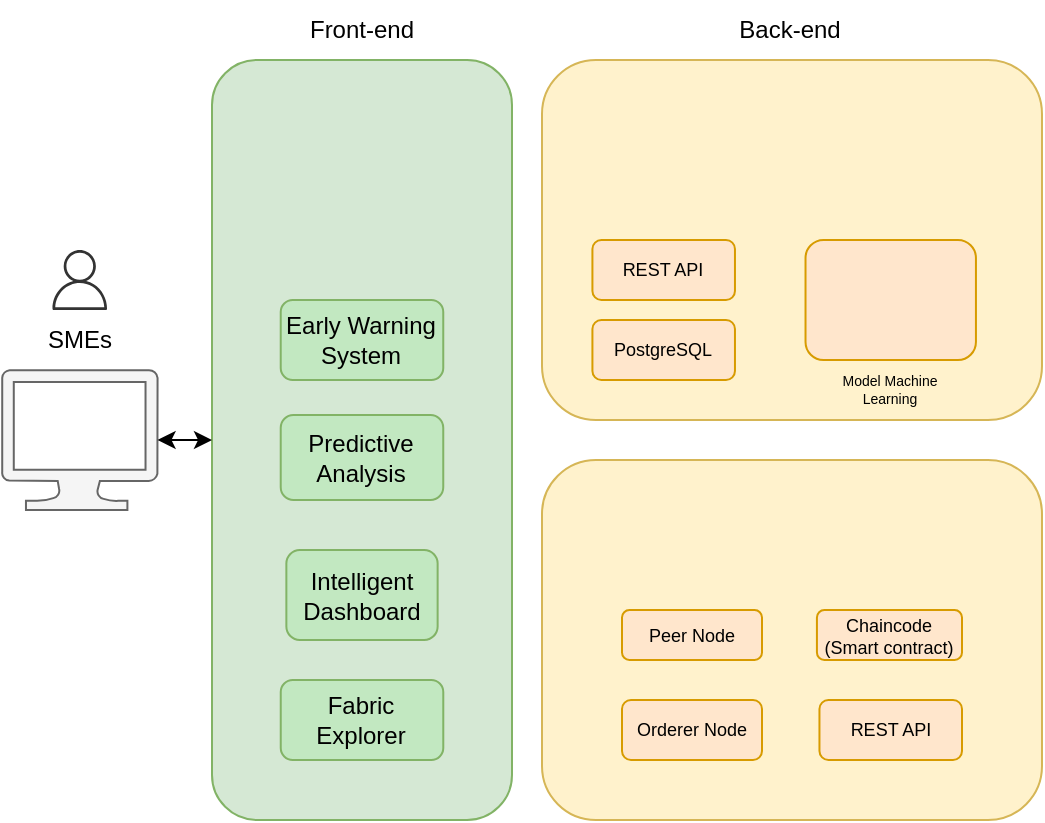 <mxfile version="24.0.2" type="github">
  <diagram name="Page-1" id="ReCHwLZydMTFlminMiEf">
    <mxGraphModel dx="1750" dy="1015" grid="1" gridSize="10" guides="1" tooltips="1" connect="1" arrows="1" fold="1" page="1" pageScale="1" pageWidth="850" pageHeight="1100" math="0" shadow="0">
      <root>
        <mxCell id="0" />
        <mxCell id="1" parent="0" />
        <mxCell id="OzLQzeTqsJq5WQBJtTH5-4" value="" style="rounded=1;whiteSpace=wrap;html=1;fillColor=#fff2cc;strokeColor=#d6b656;" parent="1" vertex="1">
          <mxGeometry x="440" y="183" width="250" height="180" as="geometry" />
        </mxCell>
        <mxCell id="OzLQzeTqsJq5WQBJtTH5-21" value="" style="rounded=1;whiteSpace=wrap;html=1;fillColor=#ffe6cc;strokeColor=#d79b00;" parent="1" vertex="1">
          <mxGeometry x="571.76" y="273" width="85.21" height="60" as="geometry" />
        </mxCell>
        <mxCell id="OzLQzeTqsJq5WQBJtTH5-1" value="" style="rounded=1;whiteSpace=wrap;html=1;fillColor=#fff2cc;strokeColor=#d6b656;" parent="1" vertex="1">
          <mxGeometry x="440" y="383" width="250" height="180" as="geometry" />
        </mxCell>
        <mxCell id="OzLQzeTqsJq5WQBJtTH5-3" value="" style="rounded=1;whiteSpace=wrap;html=1;fillColor=#d5e8d4;strokeColor=#82b366;" parent="1" vertex="1">
          <mxGeometry x="275" y="183" width="150" height="380" as="geometry" />
        </mxCell>
        <mxCell id="OzLQzeTqsJq5WQBJtTH5-5" value="" style="verticalLabelPosition=bottom;html=1;verticalAlign=top;align=center;strokeColor=#666666;fillColor=#f5f5f5;shape=mxgraph.azure.computer;pointerEvents=1;fontColor=#333333;" parent="1" vertex="1">
          <mxGeometry x="170" y="338" width="77.78" height="70" as="geometry" />
        </mxCell>
        <mxCell id="OzLQzeTqsJq5WQBJtTH5-6" value="" style="sketch=0;outlineConnect=0;fillColor=#333333;strokeColor=#001DBC;dashed=0;verticalLabelPosition=bottom;verticalAlign=top;align=center;html=1;fontSize=12;fontStyle=0;aspect=fixed;pointerEvents=1;shape=mxgraph.aws4.user;fontColor=#ffffff;" parent="1" vertex="1">
          <mxGeometry x="193.89" y="278" width="30" height="30" as="geometry" />
        </mxCell>
        <mxCell id="OzLQzeTqsJq5WQBJtTH5-7" value="" style="shape=image;verticalLabelPosition=bottom;labelBackgroundColor=default;verticalAlign=top;aspect=fixed;imageAspect=0;image=https://static-00.iconduck.com/assets.00/nextjs-icon-2048x1234-pqycciiu.png;" parent="1" vertex="1">
          <mxGeometry x="300.2" y="233" width="99.59" height="60" as="geometry" />
        </mxCell>
        <mxCell id="OzLQzeTqsJq5WQBJtTH5-8" value="" style="shape=image;verticalLabelPosition=bottom;labelBackgroundColor=default;verticalAlign=top;aspect=fixed;imageAspect=0;image=https://static-00.iconduck.com/assets.00/nextjs-icon-2048x1234-pqycciiu.png;" parent="1" vertex="1">
          <mxGeometry x="465.21" y="203" width="99.59" height="60" as="geometry" />
        </mxCell>
        <mxCell id="OzLQzeTqsJq5WQBJtTH5-9" value="" style="shape=image;verticalLabelPosition=bottom;labelBackgroundColor=default;verticalAlign=top;aspect=fixed;imageAspect=0;image=https://upload.wikimedia.org/wikipedia/commons/thumb/3/3c/Flask_logo.svg/1200px-Flask_logo.svg.png;" parent="1" vertex="1">
          <mxGeometry x="577.46" y="213" width="102.13" height="40" as="geometry" />
        </mxCell>
        <mxCell id="OzLQzeTqsJq5WQBJtTH5-11" value="Peer Node" style="rounded=1;whiteSpace=wrap;html=1;fillColor=#ffe6cc;strokeColor=#d79b00;fontSize=9;" parent="1" vertex="1">
          <mxGeometry x="480" y="458" width="70" height="25" as="geometry" />
        </mxCell>
        <mxCell id="OzLQzeTqsJq5WQBJtTH5-12" value="Orderer Node" style="rounded=1;whiteSpace=wrap;html=1;fillColor=#ffe6cc;strokeColor=#d79b00;fontSize=9;" parent="1" vertex="1">
          <mxGeometry x="480" y="503" width="70" height="30" as="geometry" />
        </mxCell>
        <mxCell id="OzLQzeTqsJq5WQBJtTH5-13" value="Chaincode (Smart contract)" style="rounded=1;whiteSpace=wrap;html=1;fillColor=#ffe6cc;strokeColor=#d79b00;fontSize=9;" parent="1" vertex="1">
          <mxGeometry x="577.46" y="458" width="72.54" height="25" as="geometry" />
        </mxCell>
        <mxCell id="OzLQzeTqsJq5WQBJtTH5-14" value="REST API" style="rounded=1;whiteSpace=wrap;html=1;fillColor=#ffe6cc;strokeColor=#d79b00;fontSize=9;" parent="1" vertex="1">
          <mxGeometry x="578.73" y="503" width="71.27" height="30" as="geometry" />
        </mxCell>
        <mxCell id="OzLQzeTqsJq5WQBJtTH5-15" value="" style="shape=image;verticalLabelPosition=bottom;labelBackgroundColor=default;verticalAlign=top;aspect=fixed;imageAspect=0;image=https://static.thenounproject.com/png/1348731-200.png;" parent="1" vertex="1">
          <mxGeometry x="594.36" y="283" width="40" height="40" as="geometry" />
        </mxCell>
        <mxCell id="OzLQzeTqsJq5WQBJtTH5-16" value="Fabric Explorer" style="rounded=1;whiteSpace=wrap;html=1;fillColor=#C2E8C1;strokeColor=#82b366;fontSize=12;" parent="1" vertex="1">
          <mxGeometry x="309.37" y="493" width="81.27" height="40" as="geometry" />
        </mxCell>
        <mxCell id="OzLQzeTqsJq5WQBJtTH5-17" value="Intelligent Dashboard" style="rounded=1;whiteSpace=wrap;html=1;fillColor=#C2E8C1;strokeColor=#82b366;fontSize=12;" parent="1" vertex="1">
          <mxGeometry x="312.18" y="428" width="75.64" height="45" as="geometry" />
        </mxCell>
        <mxCell id="OzLQzeTqsJq5WQBJtTH5-18" value="Predictive Analysis" style="rounded=1;whiteSpace=wrap;html=1;fillColor=#C2E8C1;strokeColor=#82b366;fontSize=12;" parent="1" vertex="1">
          <mxGeometry x="309.36" y="360.5" width="81.27" height="42.5" as="geometry" />
        </mxCell>
        <mxCell id="OzLQzeTqsJq5WQBJtTH5-19" value="Early Warning System" style="rounded=1;whiteSpace=wrap;html=1;fillColor=#C2E8C1;strokeColor=#82b366;fontSize=12;" parent="1" vertex="1">
          <mxGeometry x="309.36" y="303" width="81.27" height="40" as="geometry" />
        </mxCell>
        <mxCell id="OzLQzeTqsJq5WQBJtTH5-22" value="Model Machine Learning" style="text;html=1;align=center;verticalAlign=middle;whiteSpace=wrap;rounded=0;fontSize=7;" parent="1" vertex="1">
          <mxGeometry x="584.37" y="333" width="60" height="30" as="geometry" />
        </mxCell>
        <mxCell id="OzLQzeTqsJq5WQBJtTH5-23" value="REST API" style="rounded=1;whiteSpace=wrap;html=1;fillColor=#ffe6cc;strokeColor=#d79b00;fontSize=9;" parent="1" vertex="1">
          <mxGeometry x="465.21" y="273" width="71.27" height="30" as="geometry" />
        </mxCell>
        <mxCell id="OzLQzeTqsJq5WQBJtTH5-24" value="PostgreSQL" style="rounded=1;whiteSpace=wrap;html=1;fillColor=#ffe6cc;strokeColor=#d79b00;fontSize=9;" parent="1" vertex="1">
          <mxGeometry x="465.21" y="313" width="71.27" height="30" as="geometry" />
        </mxCell>
        <mxCell id="OzLQzeTqsJq5WQBJtTH5-25" value="SMEs" style="text;html=1;align=center;verticalAlign=middle;whiteSpace=wrap;rounded=0;" parent="1" vertex="1">
          <mxGeometry x="178.89" y="308" width="60" height="30" as="geometry" />
        </mxCell>
        <mxCell id="OzLQzeTqsJq5WQBJtTH5-29" value="" style="endArrow=classic;startArrow=classic;html=1;rounded=0;exitX=1;exitY=0.5;exitDx=0;exitDy=0;exitPerimeter=0;entryX=0;entryY=0.5;entryDx=0;entryDy=0;" parent="1" source="OzLQzeTqsJq5WQBJtTH5-5" target="OzLQzeTqsJq5WQBJtTH5-3" edge="1">
          <mxGeometry width="50" height="50" relative="1" as="geometry">
            <mxPoint x="247.78" y="376.0" as="sourcePoint" />
            <mxPoint x="300.2" y="356.75" as="targetPoint" />
          </mxGeometry>
        </mxCell>
        <mxCell id="OzLQzeTqsJq5WQBJtTH5-30" value="Front-end" style="text;html=1;align=center;verticalAlign=middle;whiteSpace=wrap;rounded=0;" parent="1" vertex="1">
          <mxGeometry x="319.99" y="153" width="60" height="30" as="geometry" />
        </mxCell>
        <mxCell id="OzLQzeTqsJq5WQBJtTH5-31" value="Back-end" style="text;html=1;align=center;verticalAlign=middle;whiteSpace=wrap;rounded=0;" parent="1" vertex="1">
          <mxGeometry x="534.36" y="153" width="60" height="30" as="geometry" />
        </mxCell>
      </root>
    </mxGraphModel>
  </diagram>
</mxfile>
